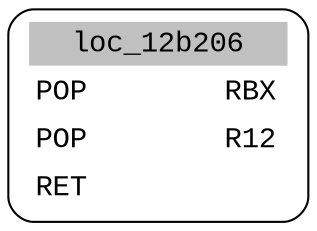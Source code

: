 digraph asm_graph {
1941 [
shape="Mrecord" fontname="Courier New"label =<<table border="0" cellborder="0" cellpadding="3"><tr><td align="center" colspan="2" bgcolor="grey">loc_12b206</td></tr><tr><td align="left">POP        RBX</td></tr><tr><td align="left">POP        R12</td></tr><tr><td align="left">RET        </td></tr></table>> ];
}